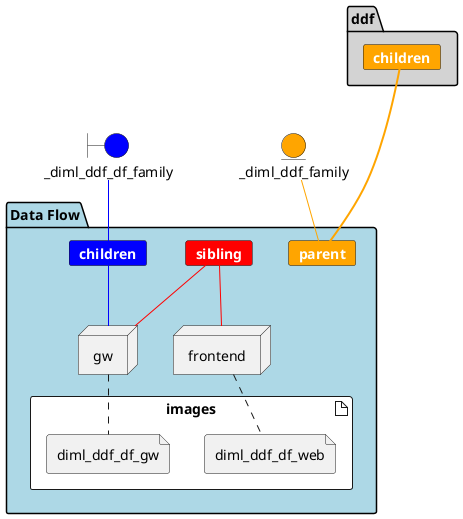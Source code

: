 @startuml


boundary _diml_ddf_df_family #blue


entity _diml_ddf_family #orange


package  "Data Flow"  #lightblue {
    card children #blue [
        <b><color:white>children</color></b>
    ]
    
    _diml_ddf_df_family -[#blue]- children
    
    
    card sibling #red [
        <b><color:white>sibling</color></b>
    ]
    
    
    card parent #orange [
        <b><color:white>parent</color></b>
    ]
    
    
    _diml_ddf_family -[#orange]- parent
    
    artifact images #ffffff {
        
        file diml_ddf_df_web
        
        file diml_ddf_df_gw
        
    }

    node frontend
    frontend .. diml_ddf_df_web
    
        sibling -[#red]- frontend
    

    node gw
    gw .. diml_ddf_df_gw
    
        children -[#blue]- gw
    
        sibling -[#red]- gw
    




    
}




package ddf #lightgray {
    card ddfchildren #orange [
        <b><color:white>children</color></b>
    ]
    ddfchildren ==[#orange]= parent
}


@enduml
